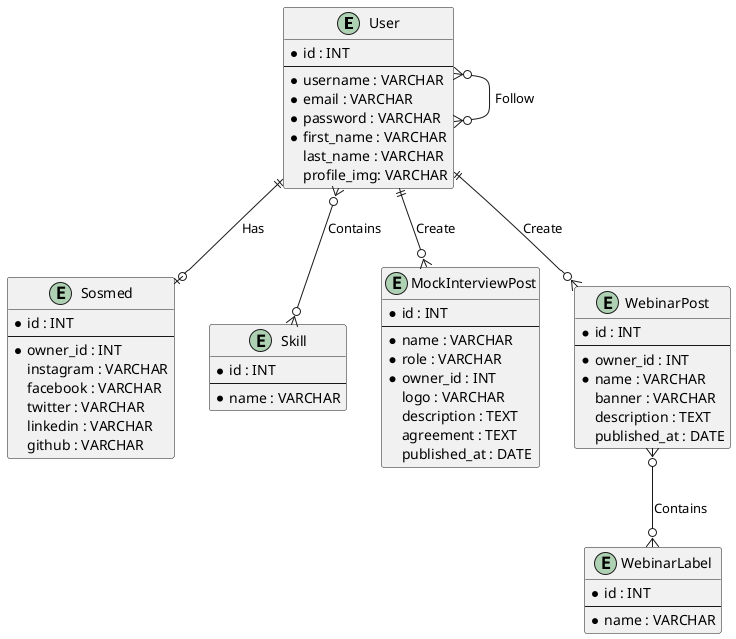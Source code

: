 @startuml

entity User {
    *id : INT
    --
    *username : VARCHAR
    *email : VARCHAR
    *password : VARCHAR
    *first_name : VARCHAR
    last_name : VARCHAR
    profile_img: VARCHAR
}

entity Sosmed {
    *id : INT
    --
    *owner_id : INT
    instagram : VARCHAR
    facebook : VARCHAR
    twitter : VARCHAR
    linkedin : VARCHAR
    github : VARCHAR
}

entity Skill {
    *id : INT
    --
    *name : VARCHAR
}

entity MockInterviewPost {
    *id : INT
    --
    *name : VARCHAR
    *role : VARCHAR
    *owner_id : INT
    logo : VARCHAR
    description : TEXT
    agreement : TEXT
    published_at : DATE
}

entity WebinarPost {
    *id : INT
    --
    *owner_id : INT
    *name : VARCHAR
    banner : VARCHAR
    description : TEXT
    published_at : DATE
}

entity WebinarLabel {
    *id : INT
    --
    *name : VARCHAR
}

User ||--o| Sosmed : Has
User }o--o{ Skill : Contains
User ||--o{ MockInterviewPost : Create
User ||--o{ WebinarPost : Create
WebinarPost }o--o{ WebinarLabel : Contains
User }o--o{ User : Follow

@enduml
